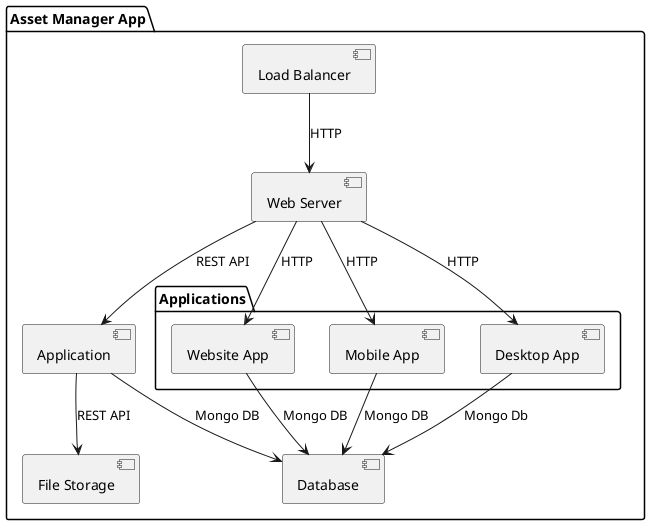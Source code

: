 @startuml Asset_Manager_App_Container_Diagram

!define ICONURL https://raw.githubusercontent.com/tupadr3/plantuml-icon-font-sprites/v2.1.0

!define SPRITESURL https://raw.githubusercontent.com/awslabs/aws-icons-for-plantuml/v14.0/dist

!define AWSPUML https://raw.githubusercontent.com/awslabs/aws-icons-for-plantuml/v14.0/dist

!define FONTAWESOMEPUML https://raw.githubusercontent.com/tupadr3/plantuml-icon-font-sprites/v2.1.0

!define MATERIALPUML https://raw.githubusercontent.com/tupadr3/plantuml-icon-font-sprites/v2.1.0

!define TECHICONSPUML https://raw.githubusercontent.com/nannoq/plantuml-tech-icons/v0.9

!define C4PUML https://raw.githubusercontent.com/RicardoNiepel/C4-PlantUML/v2.2.0/dist

!define ICONSURL https://raw.githubusercontent.com/tupadr3/plantuml-icon-font-sprites/v2.1.0

!define COLOR_LIGHTBLUE #ADD8E6
!define COLOR_LIGHTGREEN #90EE90
!define COLOR_LIGHTYELLOW #FFFFE0
!define COLOR_LIGHTGRAY #D3D3D3

!define COLOR_APPLICATION #FFD700
!define COLOR_DATABASE #87CEFA
!define COLOR_WEBSERVER #F08080

!define COLOR_BORDER_LIGHT #000000
!define COLOR_BORDER_DARK #000000

!define COLOR_FONT_BLACK #000000

!define SPRITE_FOLDER_SPRITESURL

!define LAYOUT_WITH_LEGEND true

!define HIDE_STEREOTYPE_SPRITE true

!define SPRITESURL https://raw.githubusercontent.com/awslabs/aws-icons-for-plantuml/v14.0/dist

!define SPRITE_BORDER_COLOR #000000

!define SPRITE_BORDER_THICKNESS 1

!define SPRITE_STROKECOLOR #000000

!define SPRITE_STROKE_THICKNESS 1

!define SPRITE_SHADOWCOLOR #000000

!define SPRITE_SHADOW_THICKNESS 1

!define SPRITE_TEXTCOLOR #000000

!define SPRITE_BACKGROUND_COLOR #FFFFFF

!define SPRITE_LINECOLOR #000000

!define SPRITE_FILL_COLOR #FFFFFF

!define SPRITE_GRADIENT true

!define SPRITE_SHAPE shape=component

!define SPRITE_MAXSIZE 300

!define SPRITE_MINSIZE 50

!define SPRITE_BOUNDARYCOLOR #000000

!define SPRITE_BOUNDARY_THICKNESS 1

!define SPRITE_BACKGROUND_COLOR_TRANSPARENT false

!define SPRITE_SCALE_FIT false

!define SPRITE_PADDING 10

!define SPRITE_FORCE_PADDING false

!define SPRITE_LAYOUT_THRESHOLD 75

!define SPRITE_LAYOUT_LIMIT 400

!define SPRITE_LABEL_JUSTIFICATION center

!define SPRITE_LABEL_VERTICAL_JUSTIFICATION center

!define SPRITE_TEXT_STYLE plain

!define SPRITE_ARROW_SIZE 30

!define SPRITE_ICON_SIZE 150

!define SPRITE_LAYER_NAME Component

!define SPRITE_HAS_BORDER false

!define SPRITE_LEGEND_COMPONENT_WIDTH 200

!define SPRITE_LEGEND_ITEM_HEIGHT 30

!define SPRITE_LABEL_BOX_HEIGHT 30

!define SPRITE_LABEL_BOX_COLOR #FFFFFF

package "Asset Manager App" {
  [Load Balancer] as loadBalancer
  [Web Server] as webServer
  [Application] as application
  [Database] as database
  [File Storage] as fileStorage

  package "Applications" {
    [Website App] as websiteApp
    [Mobile App] as mobileApp
    [Desktop App] as desktopApp
  }

  loadBalancer --> webServer: HTTP
  webServer --> application: REST API
  application --> database: Mongo DB
  application --> fileStorage: REST API

  webServer --> websiteApp: HTTP
  webServer --> mobileApp: HTTP
  webServer --> desktopApp: HTTP
  websiteApp --> database: Mongo DB
  mobileApp --> database: Mongo DB
  desktopApp --> database: Mongo Db
}

@enduml
